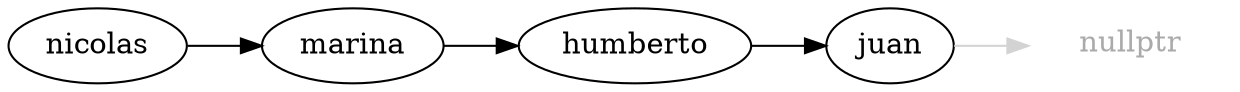 digraph structs {
    nodesep=.05;
    rankdir=LR;
    
    nicolas -> marina -> humberto -> juan
    nullptr [label=< <font color="#aaaaaa">nullptr</font> > color=invis]
    juan -> nullptr [color=lightgrey]
}
